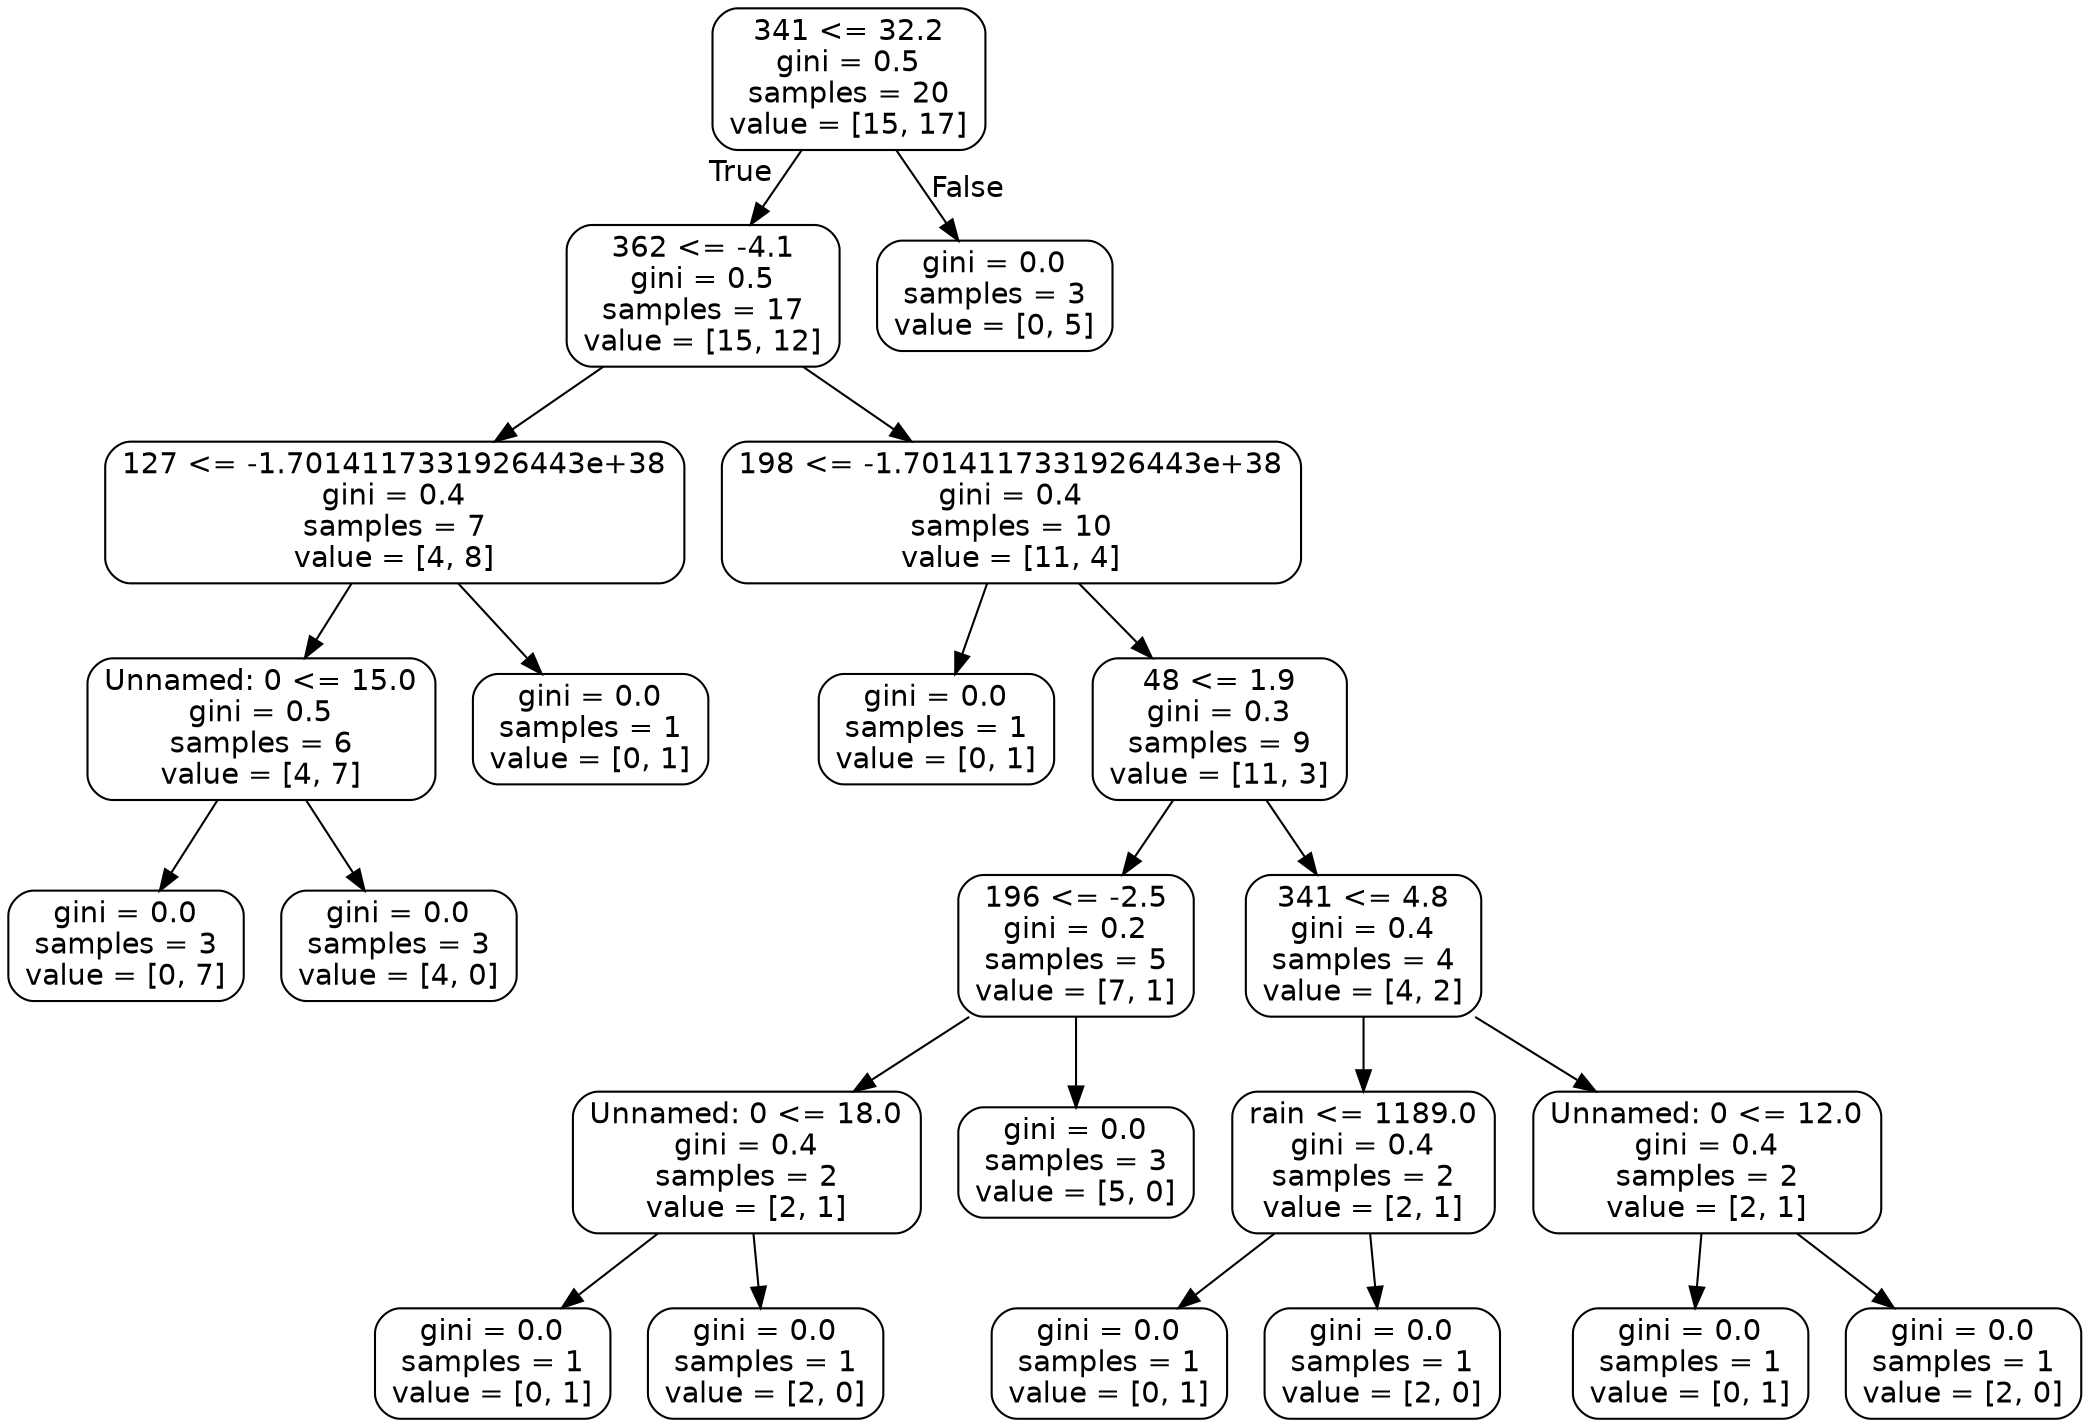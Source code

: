 digraph Tree {
node [shape=box, style="rounded", color="black", fontname=helvetica] ;
edge [fontname=helvetica] ;
0 [label="341 <= 32.2\ngini = 0.5\nsamples = 20\nvalue = [15, 17]"] ;
1 [label="362 <= -4.1\ngini = 0.5\nsamples = 17\nvalue = [15, 12]"] ;
0 -> 1 [labeldistance=2.5, labelangle=45, headlabel="True"] ;
2 [label="127 <= -1.7014117331926443e+38\ngini = 0.4\nsamples = 7\nvalue = [4, 8]"] ;
1 -> 2 ;
3 [label="Unnamed: 0 <= 15.0\ngini = 0.5\nsamples = 6\nvalue = [4, 7]"] ;
2 -> 3 ;
4 [label="gini = 0.0\nsamples = 3\nvalue = [0, 7]"] ;
3 -> 4 ;
5 [label="gini = 0.0\nsamples = 3\nvalue = [4, 0]"] ;
3 -> 5 ;
6 [label="gini = 0.0\nsamples = 1\nvalue = [0, 1]"] ;
2 -> 6 ;
7 [label="198 <= -1.7014117331926443e+38\ngini = 0.4\nsamples = 10\nvalue = [11, 4]"] ;
1 -> 7 ;
8 [label="gini = 0.0\nsamples = 1\nvalue = [0, 1]"] ;
7 -> 8 ;
9 [label="48 <= 1.9\ngini = 0.3\nsamples = 9\nvalue = [11, 3]"] ;
7 -> 9 ;
10 [label="196 <= -2.5\ngini = 0.2\nsamples = 5\nvalue = [7, 1]"] ;
9 -> 10 ;
11 [label="Unnamed: 0 <= 18.0\ngini = 0.4\nsamples = 2\nvalue = [2, 1]"] ;
10 -> 11 ;
12 [label="gini = 0.0\nsamples = 1\nvalue = [0, 1]"] ;
11 -> 12 ;
13 [label="gini = 0.0\nsamples = 1\nvalue = [2, 0]"] ;
11 -> 13 ;
14 [label="gini = 0.0\nsamples = 3\nvalue = [5, 0]"] ;
10 -> 14 ;
15 [label="341 <= 4.8\ngini = 0.4\nsamples = 4\nvalue = [4, 2]"] ;
9 -> 15 ;
16 [label="rain <= 1189.0\ngini = 0.4\nsamples = 2\nvalue = [2, 1]"] ;
15 -> 16 ;
17 [label="gini = 0.0\nsamples = 1\nvalue = [0, 1]"] ;
16 -> 17 ;
18 [label="gini = 0.0\nsamples = 1\nvalue = [2, 0]"] ;
16 -> 18 ;
19 [label="Unnamed: 0 <= 12.0\ngini = 0.4\nsamples = 2\nvalue = [2, 1]"] ;
15 -> 19 ;
20 [label="gini = 0.0\nsamples = 1\nvalue = [0, 1]"] ;
19 -> 20 ;
21 [label="gini = 0.0\nsamples = 1\nvalue = [2, 0]"] ;
19 -> 21 ;
22 [label="gini = 0.0\nsamples = 3\nvalue = [0, 5]"] ;
0 -> 22 [labeldistance=2.5, labelangle=-45, headlabel="False"] ;
}